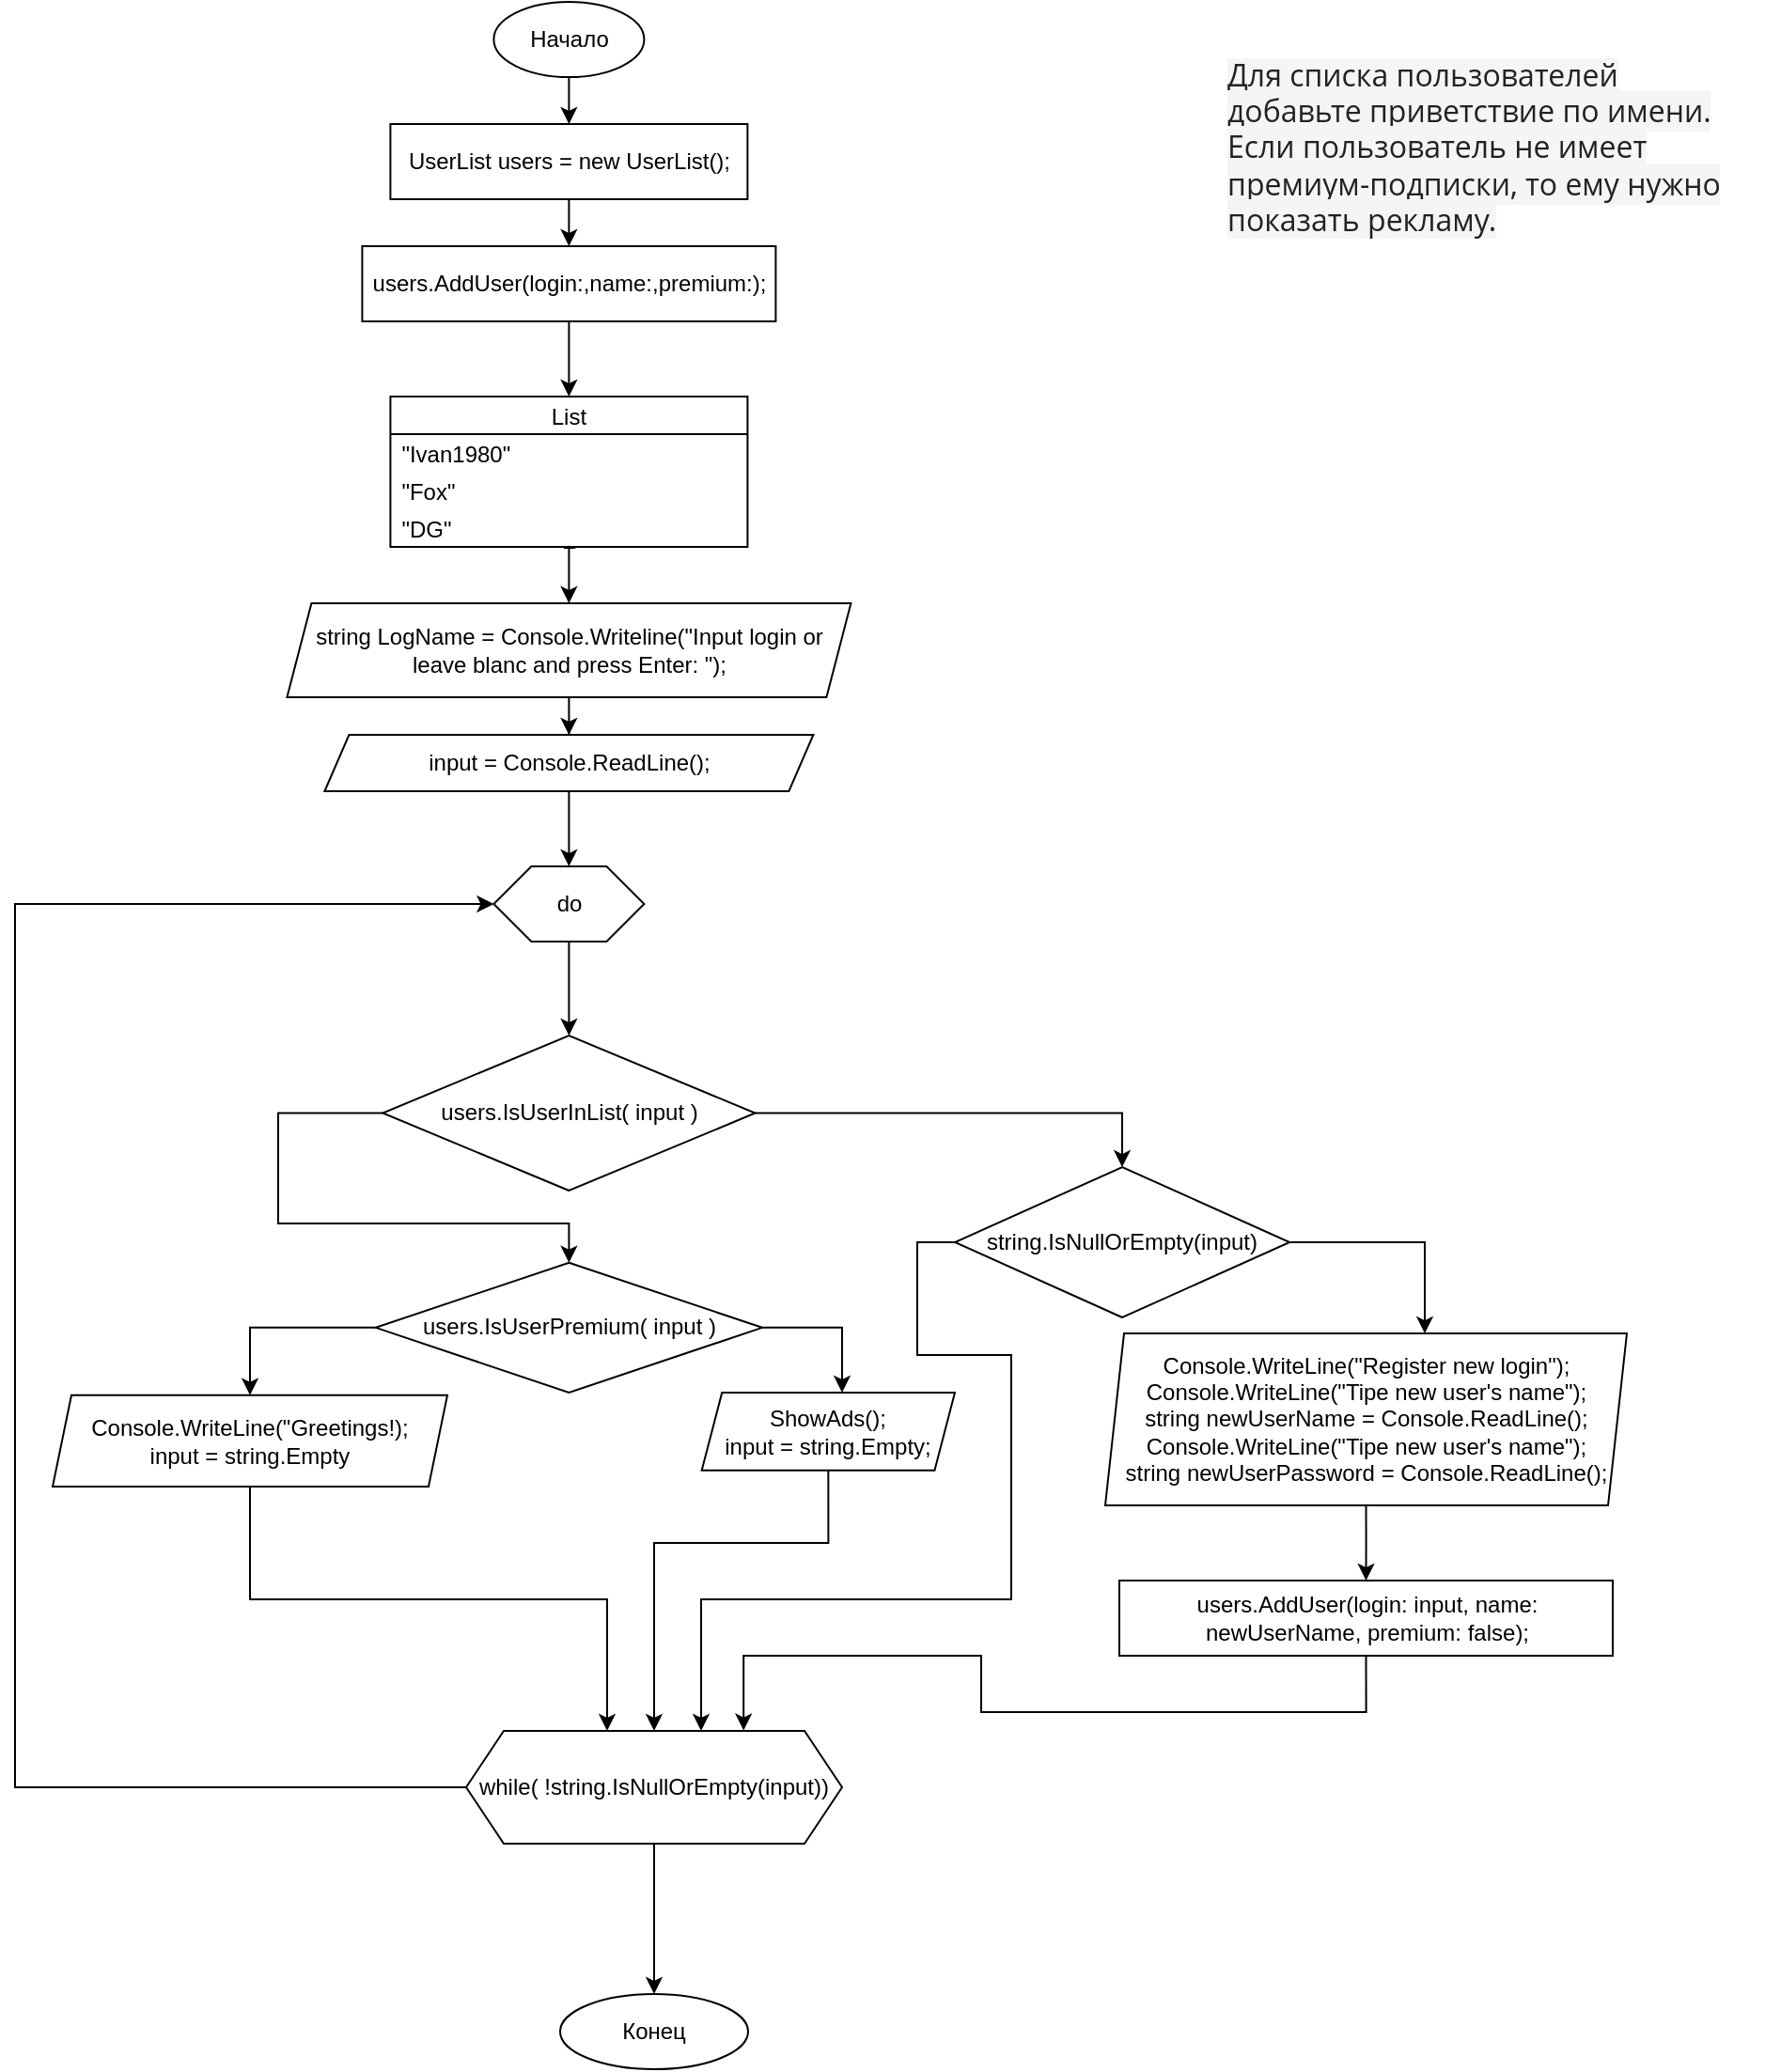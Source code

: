 <mxfile version="20.0.4" type="github">
  <diagram id="C5RBs43oDa-KdzZeNtuy" name="Page-1">
    <mxGraphModel dx="1456" dy="346" grid="1" gridSize="10" guides="1" tooltips="1" connect="1" arrows="1" fold="1" page="1" pageScale="1" pageWidth="827" pageHeight="1169" math="0" shadow="0">
      <root>
        <mxCell id="WIyWlLk6GJQsqaUBKTNV-0" />
        <mxCell id="WIyWlLk6GJQsqaUBKTNV-1" parent="WIyWlLk6GJQsqaUBKTNV-0" />
        <mxCell id="5WjKXzqJecyYG2DC_vgh-0" value="&lt;span style=&quot;color: rgb(34, 34, 34); font-family: &amp;quot;Open Sans&amp;quot;, &amp;quot;Helvetica Neue&amp;quot;, Helvetica, Arial, sans-serif; font-size: 16px; background-color: rgb(245, 245, 245);&quot;&gt;Для списка пользователей добавьте приветствие по имени. Если пользователь не имеет премиум-подписки, то ему нужно показать рекламу.&lt;br&gt;&lt;/span&gt;" style="text;html=1;strokeColor=none;fillColor=none;spacing=5;spacingTop=-20;whiteSpace=wrap;overflow=hidden;rounded=0;" parent="WIyWlLk6GJQsqaUBKTNV-1" vertex="1">
          <mxGeometry x="530" y="80" width="290" height="110" as="geometry" />
        </mxCell>
        <mxCell id="5WjKXzqJecyYG2DC_vgh-2" value="input = Console.ReadLine();" style="shape=parallelogram;perimeter=parallelogramPerimeter;whiteSpace=wrap;html=1;fixedSize=1;size=13;" parent="WIyWlLk6GJQsqaUBKTNV-1" vertex="1">
          <mxGeometry x="54.7" y="430" width="260" height="30" as="geometry" />
        </mxCell>
        <mxCell id="5WjKXzqJecyYG2DC_vgh-23" value="" style="edgeStyle=orthogonalEdgeStyle;rounded=0;orthogonalLoop=1;jettySize=auto;html=1;" parent="WIyWlLk6GJQsqaUBKTNV-1" source="5WjKXzqJecyYG2DC_vgh-5" target="5WjKXzqJecyYG2DC_vgh-22" edge="1">
          <mxGeometry relative="1" as="geometry" />
        </mxCell>
        <mxCell id="5WjKXzqJecyYG2DC_vgh-5" value="Начало" style="ellipse;whiteSpace=wrap;html=1;" parent="WIyWlLk6GJQsqaUBKTNV-1" vertex="1">
          <mxGeometry x="144.7" y="40" width="80" height="40" as="geometry" />
        </mxCell>
        <mxCell id="5WjKXzqJecyYG2DC_vgh-16" style="edgeStyle=orthogonalEdgeStyle;rounded=0;orthogonalLoop=1;jettySize=auto;html=1;entryX=0.5;entryY=0;entryDx=0;entryDy=0;" parent="WIyWlLk6GJQsqaUBKTNV-1" source="5WjKXzqJecyYG2DC_vgh-14" target="5WjKXzqJecyYG2DC_vgh-2" edge="1">
          <mxGeometry relative="1" as="geometry" />
        </mxCell>
        <mxCell id="5WjKXzqJecyYG2DC_vgh-14" value="string LogName = Console.Writeline(&quot;Input login or leave blanc and press Enter:&amp;nbsp;&quot;);" style="shape=parallelogram;perimeter=parallelogramPerimeter;whiteSpace=wrap;html=1;fixedSize=1;size=13;" parent="WIyWlLk6GJQsqaUBKTNV-1" vertex="1">
          <mxGeometry x="34.7" y="360" width="300" height="50" as="geometry" />
        </mxCell>
        <mxCell id="5WjKXzqJecyYG2DC_vgh-20" style="edgeStyle=orthogonalEdgeStyle;rounded=0;orthogonalLoop=1;jettySize=auto;html=1;exitX=0.5;exitY=1;exitDx=0;exitDy=0;" parent="WIyWlLk6GJQsqaUBKTNV-1" source="5WjKXzqJecyYG2DC_vgh-14" target="5WjKXzqJecyYG2DC_vgh-14" edge="1">
          <mxGeometry relative="1" as="geometry" />
        </mxCell>
        <mxCell id="GKZNIOWpl-8IDiaGqS6E-3" value="" style="edgeStyle=orthogonalEdgeStyle;rounded=0;orthogonalLoop=1;jettySize=auto;html=1;" edge="1" parent="WIyWlLk6GJQsqaUBKTNV-1" source="5WjKXzqJecyYG2DC_vgh-22" target="GKZNIOWpl-8IDiaGqS6E-2">
          <mxGeometry relative="1" as="geometry" />
        </mxCell>
        <mxCell id="5WjKXzqJecyYG2DC_vgh-22" value="UserList users = new UserList();" style="whiteSpace=wrap;html=1;" parent="WIyWlLk6GJQsqaUBKTNV-1" vertex="1">
          <mxGeometry x="89.7" y="105" width="190" height="40" as="geometry" />
        </mxCell>
        <mxCell id="GKZNIOWpl-8IDiaGqS6E-6" value="" style="edgeStyle=orthogonalEdgeStyle;rounded=0;orthogonalLoop=1;jettySize=auto;html=1;exitX=0.485;exitY=1.024;exitDx=0;exitDy=0;exitPerimeter=0;" edge="1" parent="WIyWlLk6GJQsqaUBKTNV-1" source="GKZNIOWpl-8IDiaGqS6E-96" target="5WjKXzqJecyYG2DC_vgh-14">
          <mxGeometry relative="1" as="geometry">
            <Array as="points">
              <mxPoint x="186" y="330" />
              <mxPoint x="186" y="330" />
            </Array>
          </mxGeometry>
        </mxCell>
        <mxCell id="GKZNIOWpl-8IDiaGqS6E-97" style="edgeStyle=orthogonalEdgeStyle;rounded=0;orthogonalLoop=1;jettySize=auto;html=1;startArrow=none;startFill=0;endArrow=classic;endFill=1;" edge="1" parent="WIyWlLk6GJQsqaUBKTNV-1" source="GKZNIOWpl-8IDiaGqS6E-2" target="GKZNIOWpl-8IDiaGqS6E-93">
          <mxGeometry relative="1" as="geometry" />
        </mxCell>
        <mxCell id="GKZNIOWpl-8IDiaGqS6E-2" value="users.AddUser(login:,name:,premium:);" style="whiteSpace=wrap;html=1;" vertex="1" parent="WIyWlLk6GJQsqaUBKTNV-1">
          <mxGeometry x="74.7" y="170" width="220" height="40" as="geometry" />
        </mxCell>
        <mxCell id="GKZNIOWpl-8IDiaGqS6E-77" style="edgeStyle=orthogonalEdgeStyle;rounded=0;orthogonalLoop=1;jettySize=auto;html=1;entryX=0;entryY=0.5;entryDx=0;entryDy=0;startArrow=none;startFill=0;endArrow=classic;endFill=1;" edge="1" parent="WIyWlLk6GJQsqaUBKTNV-1" source="5WjKXzqJecyYG2DC_vgh-24" target="GKZNIOWpl-8IDiaGqS6E-75">
          <mxGeometry relative="1" as="geometry">
            <Array as="points">
              <mxPoint x="-110" y="990" />
              <mxPoint x="-110" y="520" />
            </Array>
          </mxGeometry>
        </mxCell>
        <mxCell id="GKZNIOWpl-8IDiaGqS6E-99" value="" style="edgeStyle=orthogonalEdgeStyle;rounded=0;orthogonalLoop=1;jettySize=auto;html=1;startArrow=none;startFill=0;endArrow=classic;endFill=1;" edge="1" parent="WIyWlLk6GJQsqaUBKTNV-1" source="5WjKXzqJecyYG2DC_vgh-24" target="GKZNIOWpl-8IDiaGqS6E-98">
          <mxGeometry relative="1" as="geometry" />
        </mxCell>
        <mxCell id="5WjKXzqJecyYG2DC_vgh-24" value="while( !string.IsNullOrEmpty(input))" style="shape=hexagon;perimeter=hexagonPerimeter2;whiteSpace=wrap;html=1;fixedSize=1;size=20.0;container=0;" parent="WIyWlLk6GJQsqaUBKTNV-1" vertex="1">
          <mxGeometry x="130" y="960" width="200" height="60" as="geometry" />
        </mxCell>
        <mxCell id="GKZNIOWpl-8IDiaGqS6E-65" value="" style="edgeStyle=orthogonalEdgeStyle;rounded=0;orthogonalLoop=1;jettySize=auto;html=1;startArrow=none;startFill=0;endArrow=classic;endFill=1;exitX=1;exitY=0.5;exitDx=0;exitDy=0;entryX=0.625;entryY=0;entryDx=0;entryDy=0;" edge="1" parent="WIyWlLk6GJQsqaUBKTNV-1" source="GKZNIOWpl-8IDiaGqS6E-54" target="5WjKXzqJecyYG2DC_vgh-24">
          <mxGeometry relative="1" as="geometry">
            <mxPoint x="130" y="1080" as="targetPoint" />
            <Array as="points">
              <mxPoint x="370" y="700" />
              <mxPoint x="370" y="760" />
              <mxPoint x="420" y="760" />
              <mxPoint x="420" y="890" />
              <mxPoint x="255" y="890" />
            </Array>
          </mxGeometry>
        </mxCell>
        <mxCell id="GKZNIOWpl-8IDiaGqS6E-80" value="" style="edgeStyle=orthogonalEdgeStyle;rounded=0;orthogonalLoop=1;jettySize=auto;html=1;startArrow=none;startFill=0;endArrow=classic;endFill=1;" edge="1" parent="WIyWlLk6GJQsqaUBKTNV-1" source="GKZNIOWpl-8IDiaGqS6E-54" target="GKZNIOWpl-8IDiaGqS6E-79">
          <mxGeometry relative="1" as="geometry">
            <Array as="points">
              <mxPoint x="640" y="700" />
            </Array>
          </mxGeometry>
        </mxCell>
        <mxCell id="GKZNIOWpl-8IDiaGqS6E-54" value="string.IsNullOrEmpty(input)" style="rhombus;whiteSpace=wrap;html=1;container=0;direction=west;" vertex="1" collapsed="1" parent="WIyWlLk6GJQsqaUBKTNV-1">
          <mxGeometry x="390" y="660" width="178.11" height="80" as="geometry">
            <mxRectangle x="185" y="530" width="160" height="80" as="alternateBounds" />
          </mxGeometry>
        </mxCell>
        <mxCell id="GKZNIOWpl-8IDiaGqS6E-55" value="" style="edgeStyle=orthogonalEdgeStyle;rounded=0;orthogonalLoop=1;jettySize=auto;html=1;startArrow=none;startFill=0;endArrow=classic;endFill=1;" edge="1" parent="WIyWlLk6GJQsqaUBKTNV-1" source="GKZNIOWpl-8IDiaGqS6E-45" target="GKZNIOWpl-8IDiaGqS6E-54">
          <mxGeometry relative="1" as="geometry">
            <Array as="points">
              <mxPoint x="479" y="631" />
            </Array>
          </mxGeometry>
        </mxCell>
        <mxCell id="GKZNIOWpl-8IDiaGqS6E-70" style="edgeStyle=orthogonalEdgeStyle;rounded=0;orthogonalLoop=1;jettySize=auto;html=1;startArrow=none;startFill=0;endArrow=classic;endFill=1;entryX=0.375;entryY=0;entryDx=0;entryDy=0;" edge="1" parent="WIyWlLk6GJQsqaUBKTNV-1" source="GKZNIOWpl-8IDiaGqS6E-61" target="5WjKXzqJecyYG2DC_vgh-24">
          <mxGeometry relative="1" as="geometry">
            <Array as="points">
              <mxPoint x="15" y="890" />
              <mxPoint x="205" y="890" />
            </Array>
          </mxGeometry>
        </mxCell>
        <mxCell id="GKZNIOWpl-8IDiaGqS6E-71" style="edgeStyle=orthogonalEdgeStyle;rounded=0;orthogonalLoop=1;jettySize=auto;html=1;exitX=0.5;exitY=1;exitDx=0;exitDy=0;startArrow=none;startFill=0;endArrow=classic;endFill=1;" edge="1" parent="WIyWlLk6GJQsqaUBKTNV-1" source="GKZNIOWpl-8IDiaGqS6E-61">
          <mxGeometry relative="1" as="geometry">
            <mxPoint x="14.931" y="821.517" as="targetPoint" />
          </mxGeometry>
        </mxCell>
        <object label="Console.WriteLine(&quot;Greetings!);&lt;br&gt;input = string.Empty" id="GKZNIOWpl-8IDiaGqS6E-61">
          <mxCell style="shape=parallelogram;perimeter=parallelogramPerimeter;whiteSpace=wrap;html=1;fixedSize=1;size=10;" vertex="1" parent="WIyWlLk6GJQsqaUBKTNV-1">
            <mxGeometry x="-90" y="781.36" width="210" height="48.64" as="geometry" />
          </mxCell>
        </object>
        <mxCell id="GKZNIOWpl-8IDiaGqS6E-62" value="" style="edgeStyle=orthogonalEdgeStyle;rounded=0;orthogonalLoop=1;jettySize=auto;html=1;startArrow=none;startFill=0;endArrow=classic;endFill=1;exitX=0;exitY=0.5;exitDx=0;exitDy=0;" edge="1" parent="WIyWlLk6GJQsqaUBKTNV-1" source="GKZNIOWpl-8IDiaGqS6E-46" target="GKZNIOWpl-8IDiaGqS6E-61">
          <mxGeometry relative="1" as="geometry">
            <mxPoint x="70" y="800" as="sourcePoint" />
            <Array as="points">
              <mxPoint x="15" y="745" />
            </Array>
          </mxGeometry>
        </mxCell>
        <mxCell id="GKZNIOWpl-8IDiaGqS6E-45" value="users.IsUserInList( input )" style="rhombus;whiteSpace=wrap;html=1;container=0;direction=west;" vertex="1" collapsed="1" parent="WIyWlLk6GJQsqaUBKTNV-1">
          <mxGeometry x="85.65" y="590" width="198.11" height="82.51" as="geometry">
            <mxRectangle x="185" y="530" width="160" height="80" as="alternateBounds" />
          </mxGeometry>
        </mxCell>
        <mxCell id="GKZNIOWpl-8IDiaGqS6E-35" style="edgeStyle=orthogonalEdgeStyle;rounded=0;orthogonalLoop=1;jettySize=auto;html=1;entryX=1;entryY=0.5;entryDx=0;entryDy=0;startArrow=classic;startFill=1;endArrow=none;endFill=0;exitX=0.5;exitY=0;exitDx=0;exitDy=0;" edge="1" parent="WIyWlLk6GJQsqaUBKTNV-1" source="GKZNIOWpl-8IDiaGqS6E-46" target="GKZNIOWpl-8IDiaGqS6E-45">
          <mxGeometry relative="1" as="geometry">
            <mxPoint x="173.96" y="701.387" as="sourcePoint" />
            <mxPoint x="54.393" y="631.253" as="targetPoint" />
            <Array as="points">
              <mxPoint x="185" y="690" />
              <mxPoint x="30" y="690" />
              <mxPoint x="30" y="631" />
            </Array>
          </mxGeometry>
        </mxCell>
        <mxCell id="GKZNIOWpl-8IDiaGqS6E-68" style="edgeStyle=orthogonalEdgeStyle;rounded=0;orthogonalLoop=1;jettySize=auto;html=1;exitX=0.5;exitY=1;exitDx=0;exitDy=0;startArrow=none;startFill=0;endArrow=classic;endFill=1;entryX=0.5;entryY=0;entryDx=0;entryDy=0;" edge="1" parent="WIyWlLk6GJQsqaUBKTNV-1" source="GKZNIOWpl-8IDiaGqS6E-39" target="5WjKXzqJecyYG2DC_vgh-24">
          <mxGeometry relative="1" as="geometry">
            <mxPoint x="240" y="1120" as="targetPoint" />
            <Array as="points">
              <mxPoint x="323" y="860" />
              <mxPoint x="230" y="860" />
            </Array>
          </mxGeometry>
        </mxCell>
        <mxCell id="GKZNIOWpl-8IDiaGqS6E-39" value="ShowAds();&lt;br&gt;input = string.Empty;" style="shape=parallelogram;whiteSpace=wrap;html=1;container=0;size=0.08;" vertex="1" parent="WIyWlLk6GJQsqaUBKTNV-1">
          <mxGeometry x="255.34" y="780" width="134.66" height="41.37" as="geometry" />
        </mxCell>
        <mxCell id="GKZNIOWpl-8IDiaGqS6E-46" value="users.IsUserPremium( input )" style="rhombus;whiteSpace=wrap;html=1;container=0;" vertex="1" parent="WIyWlLk6GJQsqaUBKTNV-1">
          <mxGeometry x="81.89" y="710.86" width="205.62" height="69.14" as="geometry" />
        </mxCell>
        <mxCell id="GKZNIOWpl-8IDiaGqS6E-52" style="edgeStyle=orthogonalEdgeStyle;rounded=0;orthogonalLoop=1;jettySize=auto;html=1;startArrow=none;startFill=0;endArrow=classic;endFill=1;exitX=1;exitY=0.5;exitDx=0;exitDy=0;" edge="1" parent="WIyWlLk6GJQsqaUBKTNV-1" source="GKZNIOWpl-8IDiaGqS6E-46" target="GKZNIOWpl-8IDiaGqS6E-39">
          <mxGeometry relative="1" as="geometry">
            <Array as="points">
              <mxPoint x="330" y="745" />
            </Array>
          </mxGeometry>
        </mxCell>
        <mxCell id="GKZNIOWpl-8IDiaGqS6E-27" value="" style="edgeStyle=orthogonalEdgeStyle;rounded=0;orthogonalLoop=1;jettySize=auto;html=1;startArrow=classic;startFill=1;endArrow=none;endFill=0;exitX=0.5;exitY=0;exitDx=0;exitDy=0;entryX=0.5;entryY=1;entryDx=0;entryDy=0;" edge="1" parent="WIyWlLk6GJQsqaUBKTNV-1" source="GKZNIOWpl-8IDiaGqS6E-75" target="5WjKXzqJecyYG2DC_vgh-2">
          <mxGeometry relative="1" as="geometry">
            <mxPoint x="335.605" y="530" as="sourcePoint" />
            <mxPoint x="300" y="470" as="targetPoint" />
          </mxGeometry>
        </mxCell>
        <mxCell id="GKZNIOWpl-8IDiaGqS6E-76" style="edgeStyle=orthogonalEdgeStyle;rounded=0;orthogonalLoop=1;jettySize=auto;html=1;entryX=0.5;entryY=1;entryDx=0;entryDy=0;startArrow=none;startFill=0;endArrow=classic;endFill=1;" edge="1" parent="WIyWlLk6GJQsqaUBKTNV-1" source="GKZNIOWpl-8IDiaGqS6E-75" target="GKZNIOWpl-8IDiaGqS6E-45">
          <mxGeometry relative="1" as="geometry" />
        </mxCell>
        <mxCell id="GKZNIOWpl-8IDiaGqS6E-75" value="do" style="shape=hexagon;perimeter=hexagonPerimeter2;whiteSpace=wrap;html=1;fixedSize=1;" vertex="1" parent="WIyWlLk6GJQsqaUBKTNV-1">
          <mxGeometry x="144.7" y="500" width="80" height="40" as="geometry" />
        </mxCell>
        <mxCell id="GKZNIOWpl-8IDiaGqS6E-79" value="Console.WriteLine(&quot;Register new login&quot;);&lt;br&gt;Console.WriteLine(&quot;Tipe new user&#39;s name&quot;);&lt;br&gt;string newUserName = Console.ReadLine();&lt;br&gt;Console.WriteLine(&quot;Tipe new user&#39;s name&quot;);&lt;br&gt;string newUserPassword = Console.ReadLine();" style="shape=parallelogram;perimeter=parallelogramPerimeter;whiteSpace=wrap;html=1;fixedSize=1;size=9.995;" vertex="1" parent="WIyWlLk6GJQsqaUBKTNV-1">
          <mxGeometry x="470" y="748.52" width="277.5" height="91.48" as="geometry" />
        </mxCell>
        <mxCell id="GKZNIOWpl-8IDiaGqS6E-90" value="" style="edgeStyle=orthogonalEdgeStyle;rounded=0;orthogonalLoop=1;jettySize=auto;html=1;startArrow=none;startFill=0;endArrow=classic;endFill=1;exitX=0.5;exitY=1;exitDx=0;exitDy=0;" edge="1" parent="WIyWlLk6GJQsqaUBKTNV-1" source="GKZNIOWpl-8IDiaGqS6E-79" target="GKZNIOWpl-8IDiaGqS6E-89">
          <mxGeometry relative="1" as="geometry">
            <mxPoint x="620" y="862.84" as="sourcePoint" />
          </mxGeometry>
        </mxCell>
        <mxCell id="GKZNIOWpl-8IDiaGqS6E-91" style="edgeStyle=orthogonalEdgeStyle;rounded=0;orthogonalLoop=1;jettySize=auto;html=1;entryX=0.738;entryY=-0.004;entryDx=0;entryDy=0;entryPerimeter=0;startArrow=none;startFill=0;endArrow=classic;endFill=1;exitX=0.5;exitY=1;exitDx=0;exitDy=0;" edge="1" parent="WIyWlLk6GJQsqaUBKTNV-1" source="GKZNIOWpl-8IDiaGqS6E-89" target="5WjKXzqJecyYG2DC_vgh-24">
          <mxGeometry relative="1" as="geometry">
            <Array as="points">
              <mxPoint x="609" y="950" />
              <mxPoint x="404" y="950" />
              <mxPoint x="404" y="920" />
              <mxPoint x="278" y="920" />
            </Array>
          </mxGeometry>
        </mxCell>
        <mxCell id="GKZNIOWpl-8IDiaGqS6E-89" value="users.AddUser(login: input, name: newUserName, premium: false);" style="whiteSpace=wrap;html=1;" vertex="1" parent="WIyWlLk6GJQsqaUBKTNV-1">
          <mxGeometry x="477.5" y="880" width="262.5" height="40" as="geometry" />
        </mxCell>
        <mxCell id="GKZNIOWpl-8IDiaGqS6E-93" value="List" style="swimlane;fontStyle=0;childLayout=stackLayout;horizontal=1;startSize=20;horizontalStack=0;resizeParent=1;resizeParentMax=0;resizeLast=0;collapsible=1;marginBottom=0;" vertex="1" parent="WIyWlLk6GJQsqaUBKTNV-1">
          <mxGeometry x="89.71" y="250" width="190" height="80" as="geometry">
            <mxRectangle x="89.71" y="250" width="60" height="30" as="alternateBounds" />
          </mxGeometry>
        </mxCell>
        <mxCell id="GKZNIOWpl-8IDiaGqS6E-94" value="&quot;Ivan1980&quot;" style="text;strokeColor=none;fillColor=none;align=left;verticalAlign=middle;spacingLeft=4;spacingRight=4;overflow=hidden;points=[[0,0.5],[1,0.5]];portConstraint=eastwest;rotatable=0;" vertex="1" parent="GKZNIOWpl-8IDiaGqS6E-93">
          <mxGeometry y="20" width="190" height="20" as="geometry" />
        </mxCell>
        <mxCell id="GKZNIOWpl-8IDiaGqS6E-95" value="&quot;Fox&quot;" style="text;strokeColor=none;fillColor=none;align=left;verticalAlign=middle;spacingLeft=4;spacingRight=4;overflow=hidden;points=[[0,0.5],[1,0.5]];portConstraint=eastwest;rotatable=0;" vertex="1" parent="GKZNIOWpl-8IDiaGqS6E-93">
          <mxGeometry y="40" width="190" height="20" as="geometry" />
        </mxCell>
        <mxCell id="GKZNIOWpl-8IDiaGqS6E-96" value="&quot;DG&quot;" style="text;strokeColor=none;fillColor=none;align=left;verticalAlign=middle;spacingLeft=4;spacingRight=4;overflow=hidden;points=[[0,0.5],[1,0.5]];portConstraint=eastwest;rotatable=0;" vertex="1" parent="GKZNIOWpl-8IDiaGqS6E-93">
          <mxGeometry y="60" width="190" height="20" as="geometry" />
        </mxCell>
        <mxCell id="GKZNIOWpl-8IDiaGqS6E-98" value="Конец" style="ellipse;whiteSpace=wrap;html=1;" vertex="1" parent="WIyWlLk6GJQsqaUBKTNV-1">
          <mxGeometry x="180" y="1100" width="100" height="40" as="geometry" />
        </mxCell>
      </root>
    </mxGraphModel>
  </diagram>
</mxfile>
